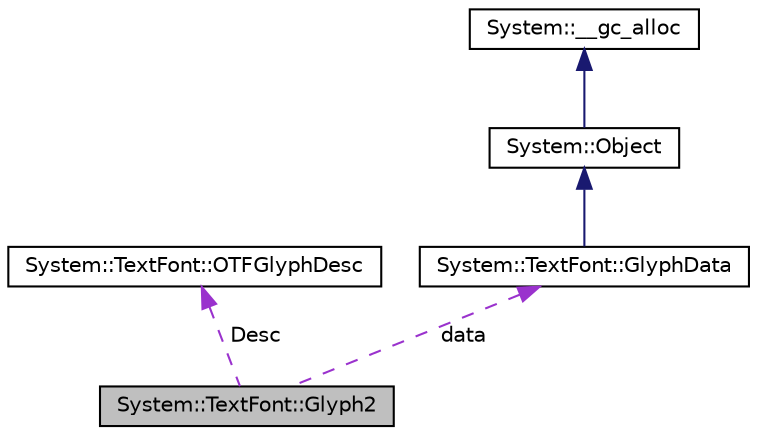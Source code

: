 digraph G
{
  edge [fontname="Helvetica",fontsize="10",labelfontname="Helvetica",labelfontsize="10"];
  node [fontname="Helvetica",fontsize="10",shape=record];
  Node1 [label="System::TextFont::Glyph2",height=0.2,width=0.4,color="black", fillcolor="grey75", style="filled" fontcolor="black"];
  Node2 -> Node1 [dir="back",color="darkorchid3",fontsize="10",style="dashed",label=" Desc" ,fontname="Helvetica"];
  Node2 [label="System::TextFont::OTFGlyphDesc",height=0.2,width=0.4,color="black", fillcolor="white", style="filled",URL="$struct_system_1_1_text_font_1_1_o_t_f_glyph_desc.html"];
  Node3 -> Node1 [dir="back",color="darkorchid3",fontsize="10",style="dashed",label=" data" ,fontname="Helvetica"];
  Node3 [label="System::TextFont::GlyphData",height=0.2,width=0.4,color="black", fillcolor="white", style="filled",URL="$class_system_1_1_text_font_1_1_glyph_data.html"];
  Node4 -> Node3 [dir="back",color="midnightblue",fontsize="10",style="solid",fontname="Helvetica"];
  Node4 [label="System::Object",height=0.2,width=0.4,color="black", fillcolor="white", style="filled",URL="$class_system_1_1_object.html"];
  Node5 -> Node4 [dir="back",color="midnightblue",fontsize="10",style="solid",fontname="Helvetica"];
  Node5 [label="System::__gc_alloc",height=0.2,width=0.4,color="black", fillcolor="white", style="filled",URL="$class_system_1_1____gc__alloc.html"];
}
